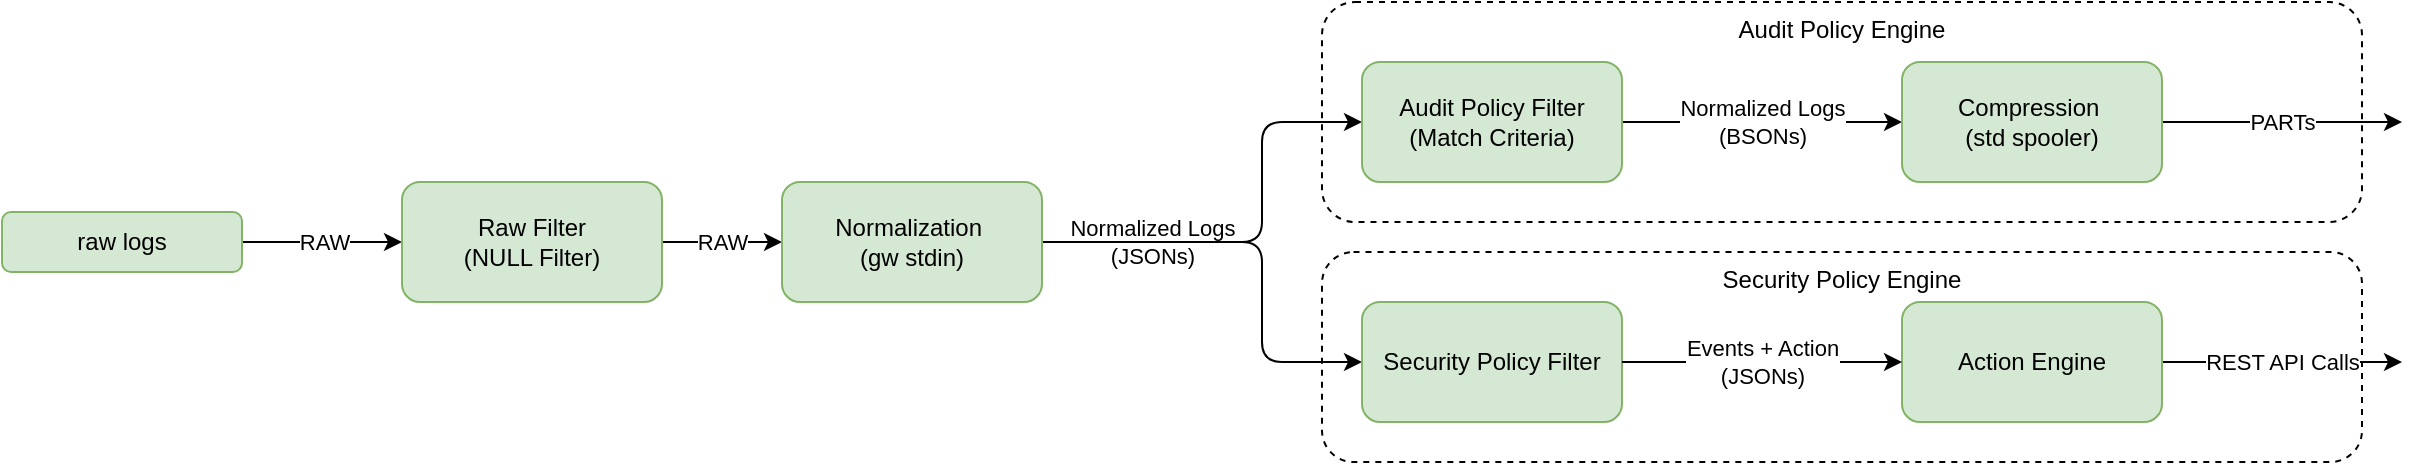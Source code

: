 <mxfile>
    <diagram id="eQAanqB0kKg8v_NUdJIB" name="Page-1">
        <mxGraphModel dx="1456" dy="686" grid="1" gridSize="10" guides="1" tooltips="1" connect="1" arrows="1" fold="1" page="1" pageScale="1" pageWidth="850" pageHeight="1100" math="0" shadow="0">
            <root>
                <mxCell id="0"/>
                <mxCell id="1" parent="0"/>
                <mxCell id="50" value="Security Policy Engine" style="rounded=1;whiteSpace=wrap;html=1;verticalAlign=top;dashed=1;" vertex="1" parent="1">
                    <mxGeometry x="1040" y="395" width="520" height="105" as="geometry"/>
                </mxCell>
                <mxCell id="49" value="Audit Policy Engine" style="rounded=1;whiteSpace=wrap;html=1;verticalAlign=top;dashed=1;" vertex="1" parent="1">
                    <mxGeometry x="1040" y="270" width="520" height="110" as="geometry"/>
                </mxCell>
                <mxCell id="38" value="RAW" style="edgeStyle=none;html=1;exitX=1;exitY=0.5;exitDx=0;exitDy=0;" edge="1" parent="1" source="3" target="23">
                    <mxGeometry x="0.008" relative="1" as="geometry">
                        <mxPoint as="offset"/>
                    </mxGeometry>
                </mxCell>
                <mxCell id="3" value="raw logs" style="rounded=1;whiteSpace=wrap;html=1;fillColor=#d5e8d4;strokeColor=#82b366;" vertex="1" parent="1">
                    <mxGeometry x="380" y="375" width="120" height="30" as="geometry"/>
                </mxCell>
                <mxCell id="39" value="RAW" style="edgeStyle=none;html=1;exitX=1;exitY=0.5;exitDx=0;exitDy=0;entryX=0;entryY=0.5;entryDx=0;entryDy=0;" edge="1" parent="1" source="23" target="26">
                    <mxGeometry relative="1" as="geometry">
                        <mxPoint x="760" y="394.364" as="targetPoint"/>
                    </mxGeometry>
                </mxCell>
                <mxCell id="23" value="Raw Filter&lt;div&gt;(NULL Filter)&lt;/div&gt;" style="rounded=1;whiteSpace=wrap;html=1;fillColor=#d5e8d4;strokeColor=#82b366;verticalAlign=middle;" vertex="1" parent="1">
                    <mxGeometry x="580" y="360" width="130" height="60" as="geometry"/>
                </mxCell>
                <mxCell id="40" value="Normalized Logs&lt;br&gt;(JSONs)" style="edgeStyle=orthogonalEdgeStyle;html=1;exitX=1;exitY=0.5;exitDx=0;exitDy=0;" edge="1" parent="1" source="26" target="30">
                    <mxGeometry x="-0.5" relative="1" as="geometry">
                        <Array as="points">
                            <mxPoint x="1010" y="390"/>
                            <mxPoint x="1010" y="330"/>
                        </Array>
                        <mxPoint as="offset"/>
                    </mxGeometry>
                </mxCell>
                <mxCell id="42" value="" style="edgeStyle=orthogonalEdgeStyle;html=1;exitX=1;exitY=0.5;exitDx=0;exitDy=0;entryX=0;entryY=0.5;entryDx=0;entryDy=0;" edge="1" parent="1" source="26" target="41">
                    <mxGeometry relative="1" as="geometry">
                        <Array as="points">
                            <mxPoint x="1010" y="390"/>
                            <mxPoint x="1010" y="450"/>
                        </Array>
                    </mxGeometry>
                </mxCell>
                <mxCell id="26" value="Normalization&amp;nbsp;&lt;div&gt;(gw stdin)&lt;/div&gt;" style="rounded=1;whiteSpace=wrap;html=1;fillColor=#d5e8d4;strokeColor=#82b366;" vertex="1" parent="1">
                    <mxGeometry x="770" y="360" width="130" height="60" as="geometry"/>
                </mxCell>
                <mxCell id="44" value="Normalized Logs&lt;br&gt;(BSONs)" style="edgeStyle=none;html=1;exitX=1;exitY=0.5;exitDx=0;exitDy=0;" edge="1" parent="1" source="30" target="43">
                    <mxGeometry relative="1" as="geometry"/>
                </mxCell>
                <mxCell id="30" value="Audit Policy Filter&lt;div&gt;(Match Criteria)&lt;/div&gt;" style="rounded=1;whiteSpace=wrap;html=1;fillColor=#d5e8d4;strokeColor=#82b366;" vertex="1" parent="1">
                    <mxGeometry x="1060" y="300" width="130" height="60" as="geometry"/>
                </mxCell>
                <mxCell id="41" value="&lt;div&gt;&lt;font color=&quot;#000000&quot;&gt;Security Policy Filter&lt;/font&gt;&lt;/div&gt;" style="rounded=1;whiteSpace=wrap;html=1;fillColor=#d5e8d4;strokeColor=#82b366;" vertex="1" parent="1">
                    <mxGeometry x="1060" y="420" width="130" height="60" as="geometry"/>
                </mxCell>
                <mxCell id="45" value="PARTs" style="edgeStyle=none;html=1;exitX=1;exitY=0.5;exitDx=0;exitDy=0;" edge="1" parent="1" source="43">
                    <mxGeometry relative="1" as="geometry">
                        <mxPoint x="1580" y="330" as="targetPoint"/>
                    </mxGeometry>
                </mxCell>
                <mxCell id="43" value="Compression&amp;nbsp;&lt;div&gt;(std spooler)&lt;/div&gt;" style="rounded=1;whiteSpace=wrap;html=1;fillColor=#d5e8d4;strokeColor=#82b366;" vertex="1" parent="1">
                    <mxGeometry x="1330" y="300" width="130" height="60" as="geometry"/>
                </mxCell>
                <mxCell id="48" value="REST API Calls" style="edgeStyle=none;html=1;exitX=1;exitY=0.5;exitDx=0;exitDy=0;" edge="1" parent="1" source="46">
                    <mxGeometry x="0.004" relative="1" as="geometry">
                        <mxPoint x="1580" y="450" as="targetPoint"/>
                        <mxPoint as="offset"/>
                    </mxGeometry>
                </mxCell>
                <mxCell id="46" value="Action Engine" style="rounded=1;whiteSpace=wrap;html=1;fillColor=#d5e8d4;strokeColor=#82b366;" vertex="1" parent="1">
                    <mxGeometry x="1330" y="420" width="130" height="60" as="geometry"/>
                </mxCell>
                <mxCell id="52" value="Events + Action&lt;br&gt;(JSONs)" style="edgeStyle=none;html=1;exitX=1;exitY=0.5;exitDx=0;exitDy=0;entryX=0;entryY=0.5;entryDx=0;entryDy=0;" edge="1" parent="1" source="41" target="46">
                    <mxGeometry relative="1" as="geometry">
                        <mxPoint x="1190" y="450" as="sourcePoint"/>
                        <mxPoint x="1260" y="450" as="targetPoint"/>
                    </mxGeometry>
                </mxCell>
            </root>
        </mxGraphModel>
    </diagram>
</mxfile>